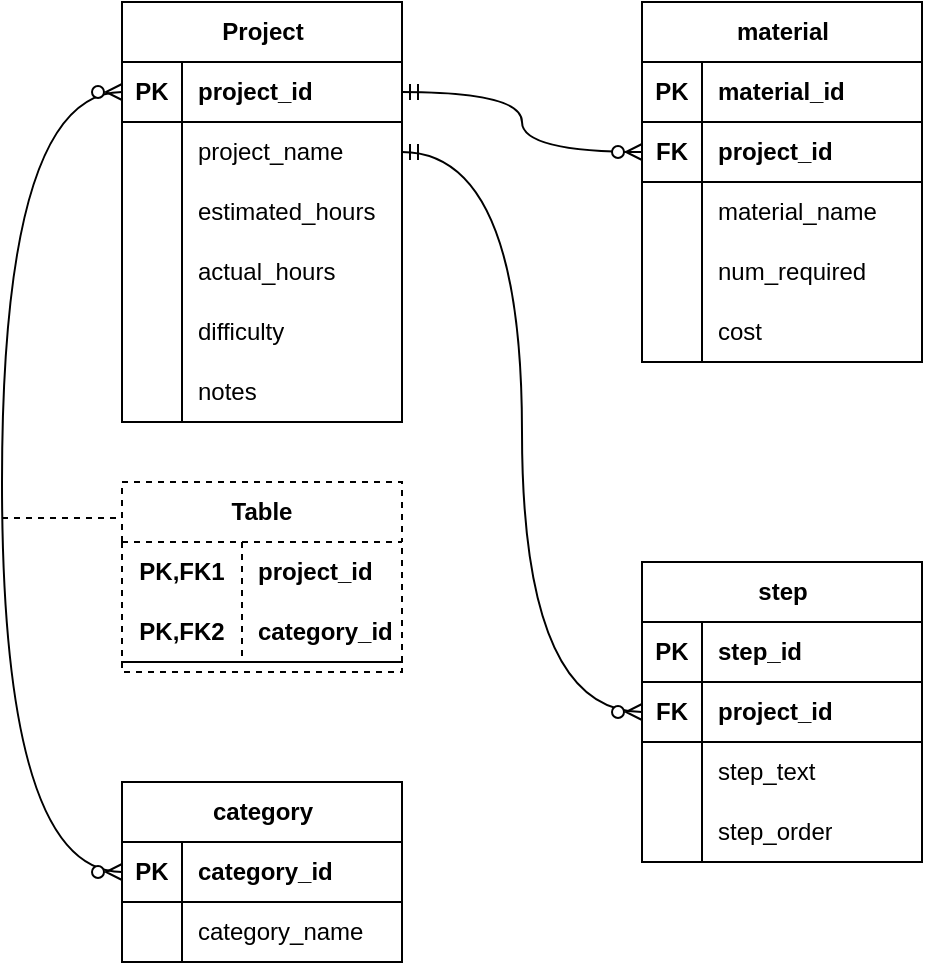 <mxfile version="21.2.1" type="device">
  <diagram name="Page-1" id="K1ciZxcCqImA-xPP0ZAL">
    <mxGraphModel dx="592" dy="821" grid="1" gridSize="10" guides="1" tooltips="1" connect="1" arrows="1" fold="1" page="1" pageScale="1" pageWidth="850" pageHeight="1100" math="0" shadow="0">
      <root>
        <mxCell id="0" />
        <mxCell id="1" parent="0" />
        <mxCell id="coGWZg0srRBHiGm4xIeF-1" value="Project" style="shape=table;startSize=30;container=1;collapsible=1;childLayout=tableLayout;fixedRows=1;rowLines=0;fontStyle=1;align=center;resizeLast=1;html=1;" parent="1" vertex="1">
          <mxGeometry x="100" y="160" width="140" height="210" as="geometry" />
        </mxCell>
        <mxCell id="coGWZg0srRBHiGm4xIeF-2" value="" style="shape=tableRow;horizontal=0;startSize=0;swimlaneHead=0;swimlaneBody=0;fillColor=none;collapsible=0;dropTarget=0;points=[[0,0.5],[1,0.5]];portConstraint=eastwest;top=0;left=0;right=0;bottom=1;" parent="coGWZg0srRBHiGm4xIeF-1" vertex="1">
          <mxGeometry y="30" width="140" height="30" as="geometry" />
        </mxCell>
        <mxCell id="coGWZg0srRBHiGm4xIeF-3" value="PK" style="shape=partialRectangle;connectable=0;fillColor=none;top=0;left=0;bottom=0;right=0;fontStyle=1;overflow=hidden;whiteSpace=wrap;html=1;" parent="coGWZg0srRBHiGm4xIeF-2" vertex="1">
          <mxGeometry width="30" height="30" as="geometry">
            <mxRectangle width="30" height="30" as="alternateBounds" />
          </mxGeometry>
        </mxCell>
        <mxCell id="coGWZg0srRBHiGm4xIeF-4" value="project_id" style="shape=partialRectangle;connectable=0;fillColor=none;top=0;left=0;bottom=0;right=0;align=left;spacingLeft=6;fontStyle=1;overflow=hidden;whiteSpace=wrap;html=1;" parent="coGWZg0srRBHiGm4xIeF-2" vertex="1">
          <mxGeometry x="30" width="110" height="30" as="geometry">
            <mxRectangle width="110" height="30" as="alternateBounds" />
          </mxGeometry>
        </mxCell>
        <mxCell id="coGWZg0srRBHiGm4xIeF-5" value="" style="shape=tableRow;horizontal=0;startSize=0;swimlaneHead=0;swimlaneBody=0;fillColor=none;collapsible=0;dropTarget=0;points=[[0,0.5],[1,0.5]];portConstraint=eastwest;top=0;left=0;right=0;bottom=0;" parent="coGWZg0srRBHiGm4xIeF-1" vertex="1">
          <mxGeometry y="60" width="140" height="30" as="geometry" />
        </mxCell>
        <mxCell id="coGWZg0srRBHiGm4xIeF-6" value="" style="shape=partialRectangle;connectable=0;fillColor=none;top=0;left=0;bottom=0;right=0;editable=1;overflow=hidden;whiteSpace=wrap;html=1;" parent="coGWZg0srRBHiGm4xIeF-5" vertex="1">
          <mxGeometry width="30" height="30" as="geometry">
            <mxRectangle width="30" height="30" as="alternateBounds" />
          </mxGeometry>
        </mxCell>
        <mxCell id="coGWZg0srRBHiGm4xIeF-7" value="project_name" style="shape=partialRectangle;connectable=0;fillColor=none;top=0;left=0;bottom=0;right=0;align=left;spacingLeft=6;overflow=hidden;whiteSpace=wrap;html=1;" parent="coGWZg0srRBHiGm4xIeF-5" vertex="1">
          <mxGeometry x="30" width="110" height="30" as="geometry">
            <mxRectangle width="110" height="30" as="alternateBounds" />
          </mxGeometry>
        </mxCell>
        <mxCell id="coGWZg0srRBHiGm4xIeF-8" value="" style="shape=tableRow;horizontal=0;startSize=0;swimlaneHead=0;swimlaneBody=0;fillColor=none;collapsible=0;dropTarget=0;points=[[0,0.5],[1,0.5]];portConstraint=eastwest;top=0;left=0;right=0;bottom=0;" parent="coGWZg0srRBHiGm4xIeF-1" vertex="1">
          <mxGeometry y="90" width="140" height="30" as="geometry" />
        </mxCell>
        <mxCell id="coGWZg0srRBHiGm4xIeF-9" value="" style="shape=partialRectangle;connectable=0;fillColor=none;top=0;left=0;bottom=0;right=0;editable=1;overflow=hidden;whiteSpace=wrap;html=1;" parent="coGWZg0srRBHiGm4xIeF-8" vertex="1">
          <mxGeometry width="30" height="30" as="geometry">
            <mxRectangle width="30" height="30" as="alternateBounds" />
          </mxGeometry>
        </mxCell>
        <mxCell id="coGWZg0srRBHiGm4xIeF-10" value="estimated_hours" style="shape=partialRectangle;connectable=0;fillColor=none;top=0;left=0;bottom=0;right=0;align=left;spacingLeft=6;overflow=hidden;whiteSpace=wrap;html=1;" parent="coGWZg0srRBHiGm4xIeF-8" vertex="1">
          <mxGeometry x="30" width="110" height="30" as="geometry">
            <mxRectangle width="110" height="30" as="alternateBounds" />
          </mxGeometry>
        </mxCell>
        <mxCell id="coGWZg0srRBHiGm4xIeF-11" value="" style="shape=tableRow;horizontal=0;startSize=0;swimlaneHead=0;swimlaneBody=0;fillColor=none;collapsible=0;dropTarget=0;points=[[0,0.5],[1,0.5]];portConstraint=eastwest;top=0;left=0;right=0;bottom=0;" parent="coGWZg0srRBHiGm4xIeF-1" vertex="1">
          <mxGeometry y="120" width="140" height="30" as="geometry" />
        </mxCell>
        <mxCell id="coGWZg0srRBHiGm4xIeF-12" value="" style="shape=partialRectangle;connectable=0;fillColor=none;top=0;left=0;bottom=0;right=0;editable=1;overflow=hidden;whiteSpace=wrap;html=1;" parent="coGWZg0srRBHiGm4xIeF-11" vertex="1">
          <mxGeometry width="30" height="30" as="geometry">
            <mxRectangle width="30" height="30" as="alternateBounds" />
          </mxGeometry>
        </mxCell>
        <mxCell id="coGWZg0srRBHiGm4xIeF-13" value="actual_hours" style="shape=partialRectangle;connectable=0;fillColor=none;top=0;left=0;bottom=0;right=0;align=left;spacingLeft=6;overflow=hidden;whiteSpace=wrap;html=1;" parent="coGWZg0srRBHiGm4xIeF-11" vertex="1">
          <mxGeometry x="30" width="110" height="30" as="geometry">
            <mxRectangle width="110" height="30" as="alternateBounds" />
          </mxGeometry>
        </mxCell>
        <mxCell id="coGWZg0srRBHiGm4xIeF-17" style="shape=tableRow;horizontal=0;startSize=0;swimlaneHead=0;swimlaneBody=0;fillColor=none;collapsible=0;dropTarget=0;points=[[0,0.5],[1,0.5]];portConstraint=eastwest;top=0;left=0;right=0;bottom=0;" parent="coGWZg0srRBHiGm4xIeF-1" vertex="1">
          <mxGeometry y="150" width="140" height="30" as="geometry" />
        </mxCell>
        <mxCell id="coGWZg0srRBHiGm4xIeF-18" style="shape=partialRectangle;connectable=0;fillColor=none;top=0;left=0;bottom=0;right=0;editable=1;overflow=hidden;whiteSpace=wrap;html=1;" parent="coGWZg0srRBHiGm4xIeF-17" vertex="1">
          <mxGeometry width="30" height="30" as="geometry">
            <mxRectangle width="30" height="30" as="alternateBounds" />
          </mxGeometry>
        </mxCell>
        <mxCell id="coGWZg0srRBHiGm4xIeF-19" value="difficulty" style="shape=partialRectangle;connectable=0;fillColor=none;top=0;left=0;bottom=0;right=0;align=left;spacingLeft=6;overflow=hidden;whiteSpace=wrap;html=1;" parent="coGWZg0srRBHiGm4xIeF-17" vertex="1">
          <mxGeometry x="30" width="110" height="30" as="geometry">
            <mxRectangle width="110" height="30" as="alternateBounds" />
          </mxGeometry>
        </mxCell>
        <mxCell id="coGWZg0srRBHiGm4xIeF-14" style="shape=tableRow;horizontal=0;startSize=0;swimlaneHead=0;swimlaneBody=0;fillColor=none;collapsible=0;dropTarget=0;points=[[0,0.5],[1,0.5]];portConstraint=eastwest;top=0;left=0;right=0;bottom=0;" parent="coGWZg0srRBHiGm4xIeF-1" vertex="1">
          <mxGeometry y="180" width="140" height="30" as="geometry" />
        </mxCell>
        <mxCell id="coGWZg0srRBHiGm4xIeF-15" style="shape=partialRectangle;connectable=0;fillColor=none;top=0;left=0;bottom=0;right=0;editable=1;overflow=hidden;whiteSpace=wrap;html=1;" parent="coGWZg0srRBHiGm4xIeF-14" vertex="1">
          <mxGeometry width="30" height="30" as="geometry">
            <mxRectangle width="30" height="30" as="alternateBounds" />
          </mxGeometry>
        </mxCell>
        <mxCell id="coGWZg0srRBHiGm4xIeF-16" value="notes" style="shape=partialRectangle;connectable=0;fillColor=none;top=0;left=0;bottom=0;right=0;align=left;spacingLeft=6;overflow=hidden;whiteSpace=wrap;html=1;" parent="coGWZg0srRBHiGm4xIeF-14" vertex="1">
          <mxGeometry x="30" width="110" height="30" as="geometry">
            <mxRectangle width="110" height="30" as="alternateBounds" />
          </mxGeometry>
        </mxCell>
        <mxCell id="coGWZg0srRBHiGm4xIeF-20" value="material" style="shape=table;startSize=30;container=1;collapsible=1;childLayout=tableLayout;fixedRows=1;rowLines=0;fontStyle=1;align=center;resizeLast=1;html=1;" parent="1" vertex="1">
          <mxGeometry x="360" y="160" width="140" height="180" as="geometry" />
        </mxCell>
        <mxCell id="coGWZg0srRBHiGm4xIeF-21" value="" style="shape=tableRow;horizontal=0;startSize=0;swimlaneHead=0;swimlaneBody=0;fillColor=none;collapsible=0;dropTarget=0;points=[[0,0.5],[1,0.5]];portConstraint=eastwest;top=0;left=0;right=0;bottom=1;" parent="coGWZg0srRBHiGm4xIeF-20" vertex="1">
          <mxGeometry y="30" width="140" height="30" as="geometry" />
        </mxCell>
        <mxCell id="coGWZg0srRBHiGm4xIeF-22" value="PK" style="shape=partialRectangle;connectable=0;fillColor=none;top=0;left=0;bottom=0;right=0;fontStyle=1;overflow=hidden;whiteSpace=wrap;html=1;" parent="coGWZg0srRBHiGm4xIeF-21" vertex="1">
          <mxGeometry width="30" height="30" as="geometry">
            <mxRectangle width="30" height="30" as="alternateBounds" />
          </mxGeometry>
        </mxCell>
        <mxCell id="coGWZg0srRBHiGm4xIeF-23" value="material_id" style="shape=partialRectangle;connectable=0;fillColor=none;top=0;left=0;bottom=0;right=0;align=left;spacingLeft=6;fontStyle=1;overflow=hidden;whiteSpace=wrap;html=1;" parent="coGWZg0srRBHiGm4xIeF-21" vertex="1">
          <mxGeometry x="30" width="110" height="30" as="geometry">
            <mxRectangle width="110" height="30" as="alternateBounds" />
          </mxGeometry>
        </mxCell>
        <mxCell id="coGWZg0srRBHiGm4xIeF-33" style="shape=tableRow;horizontal=0;startSize=0;swimlaneHead=0;swimlaneBody=0;fillColor=none;collapsible=0;dropTarget=0;points=[[0,0.5],[1,0.5]];portConstraint=eastwest;top=0;left=0;right=0;bottom=1;" parent="coGWZg0srRBHiGm4xIeF-20" vertex="1">
          <mxGeometry y="60" width="140" height="30" as="geometry" />
        </mxCell>
        <mxCell id="coGWZg0srRBHiGm4xIeF-34" value="FK" style="shape=partialRectangle;connectable=0;fillColor=none;top=0;left=0;bottom=0;right=0;fontStyle=1;overflow=hidden;whiteSpace=wrap;html=1;" parent="coGWZg0srRBHiGm4xIeF-33" vertex="1">
          <mxGeometry width="30" height="30" as="geometry">
            <mxRectangle width="30" height="30" as="alternateBounds" />
          </mxGeometry>
        </mxCell>
        <mxCell id="coGWZg0srRBHiGm4xIeF-35" value="project_id" style="shape=partialRectangle;connectable=0;fillColor=none;top=0;left=0;bottom=0;right=0;align=left;spacingLeft=6;fontStyle=1;overflow=hidden;whiteSpace=wrap;html=1;" parent="coGWZg0srRBHiGm4xIeF-33" vertex="1">
          <mxGeometry x="30" width="110" height="30" as="geometry">
            <mxRectangle width="110" height="30" as="alternateBounds" />
          </mxGeometry>
        </mxCell>
        <mxCell id="coGWZg0srRBHiGm4xIeF-24" value="" style="shape=tableRow;horizontal=0;startSize=0;swimlaneHead=0;swimlaneBody=0;fillColor=none;collapsible=0;dropTarget=0;points=[[0,0.5],[1,0.5]];portConstraint=eastwest;top=0;left=0;right=0;bottom=0;" parent="coGWZg0srRBHiGm4xIeF-20" vertex="1">
          <mxGeometry y="90" width="140" height="30" as="geometry" />
        </mxCell>
        <mxCell id="coGWZg0srRBHiGm4xIeF-25" value="" style="shape=partialRectangle;connectable=0;fillColor=none;top=0;left=0;bottom=0;right=0;editable=1;overflow=hidden;whiteSpace=wrap;html=1;" parent="coGWZg0srRBHiGm4xIeF-24" vertex="1">
          <mxGeometry width="30" height="30" as="geometry">
            <mxRectangle width="30" height="30" as="alternateBounds" />
          </mxGeometry>
        </mxCell>
        <mxCell id="coGWZg0srRBHiGm4xIeF-26" value="material_name" style="shape=partialRectangle;connectable=0;fillColor=none;top=0;left=0;bottom=0;right=0;align=left;spacingLeft=6;overflow=hidden;whiteSpace=wrap;html=1;" parent="coGWZg0srRBHiGm4xIeF-24" vertex="1">
          <mxGeometry x="30" width="110" height="30" as="geometry">
            <mxRectangle width="110" height="30" as="alternateBounds" />
          </mxGeometry>
        </mxCell>
        <mxCell id="coGWZg0srRBHiGm4xIeF-27" value="" style="shape=tableRow;horizontal=0;startSize=0;swimlaneHead=0;swimlaneBody=0;fillColor=none;collapsible=0;dropTarget=0;points=[[0,0.5],[1,0.5]];portConstraint=eastwest;top=0;left=0;right=0;bottom=0;" parent="coGWZg0srRBHiGm4xIeF-20" vertex="1">
          <mxGeometry y="120" width="140" height="30" as="geometry" />
        </mxCell>
        <mxCell id="coGWZg0srRBHiGm4xIeF-28" value="" style="shape=partialRectangle;connectable=0;fillColor=none;top=0;left=0;bottom=0;right=0;editable=1;overflow=hidden;whiteSpace=wrap;html=1;" parent="coGWZg0srRBHiGm4xIeF-27" vertex="1">
          <mxGeometry width="30" height="30" as="geometry">
            <mxRectangle width="30" height="30" as="alternateBounds" />
          </mxGeometry>
        </mxCell>
        <mxCell id="coGWZg0srRBHiGm4xIeF-29" value="num_required" style="shape=partialRectangle;connectable=0;fillColor=none;top=0;left=0;bottom=0;right=0;align=left;spacingLeft=6;overflow=hidden;whiteSpace=wrap;html=1;" parent="coGWZg0srRBHiGm4xIeF-27" vertex="1">
          <mxGeometry x="30" width="110" height="30" as="geometry">
            <mxRectangle width="110" height="30" as="alternateBounds" />
          </mxGeometry>
        </mxCell>
        <mxCell id="coGWZg0srRBHiGm4xIeF-30" value="" style="shape=tableRow;horizontal=0;startSize=0;swimlaneHead=0;swimlaneBody=0;fillColor=none;collapsible=0;dropTarget=0;points=[[0,0.5],[1,0.5]];portConstraint=eastwest;top=0;left=0;right=0;bottom=0;" parent="coGWZg0srRBHiGm4xIeF-20" vertex="1">
          <mxGeometry y="150" width="140" height="30" as="geometry" />
        </mxCell>
        <mxCell id="coGWZg0srRBHiGm4xIeF-31" value="" style="shape=partialRectangle;connectable=0;fillColor=none;top=0;left=0;bottom=0;right=0;editable=1;overflow=hidden;whiteSpace=wrap;html=1;" parent="coGWZg0srRBHiGm4xIeF-30" vertex="1">
          <mxGeometry width="30" height="30" as="geometry">
            <mxRectangle width="30" height="30" as="alternateBounds" />
          </mxGeometry>
        </mxCell>
        <mxCell id="coGWZg0srRBHiGm4xIeF-32" value="cost" style="shape=partialRectangle;connectable=0;fillColor=none;top=0;left=0;bottom=0;right=0;align=left;spacingLeft=6;overflow=hidden;whiteSpace=wrap;html=1;" parent="coGWZg0srRBHiGm4xIeF-30" vertex="1">
          <mxGeometry x="30" width="110" height="30" as="geometry">
            <mxRectangle width="110" height="30" as="alternateBounds" />
          </mxGeometry>
        </mxCell>
        <mxCell id="coGWZg0srRBHiGm4xIeF-36" value="step" style="shape=table;startSize=30;container=1;collapsible=1;childLayout=tableLayout;fixedRows=1;rowLines=0;fontStyle=1;align=center;resizeLast=1;html=1;" parent="1" vertex="1">
          <mxGeometry x="360" y="440" width="140" height="150" as="geometry" />
        </mxCell>
        <mxCell id="coGWZg0srRBHiGm4xIeF-37" value="" style="shape=tableRow;horizontal=0;startSize=0;swimlaneHead=0;swimlaneBody=0;fillColor=none;collapsible=0;dropTarget=0;points=[[0,0.5],[1,0.5]];portConstraint=eastwest;top=0;left=0;right=0;bottom=1;" parent="coGWZg0srRBHiGm4xIeF-36" vertex="1">
          <mxGeometry y="30" width="140" height="30" as="geometry" />
        </mxCell>
        <mxCell id="coGWZg0srRBHiGm4xIeF-38" value="PK" style="shape=partialRectangle;connectable=0;fillColor=none;top=0;left=0;bottom=0;right=0;fontStyle=1;overflow=hidden;whiteSpace=wrap;html=1;" parent="coGWZg0srRBHiGm4xIeF-37" vertex="1">
          <mxGeometry width="30" height="30" as="geometry">
            <mxRectangle width="30" height="30" as="alternateBounds" />
          </mxGeometry>
        </mxCell>
        <mxCell id="coGWZg0srRBHiGm4xIeF-39" value="step_id" style="shape=partialRectangle;connectable=0;fillColor=none;top=0;left=0;bottom=0;right=0;align=left;spacingLeft=6;fontStyle=1;overflow=hidden;whiteSpace=wrap;html=1;" parent="coGWZg0srRBHiGm4xIeF-37" vertex="1">
          <mxGeometry x="30" width="110" height="30" as="geometry">
            <mxRectangle width="110" height="30" as="alternateBounds" />
          </mxGeometry>
        </mxCell>
        <mxCell id="coGWZg0srRBHiGm4xIeF-75" style="shape=tableRow;horizontal=0;startSize=0;swimlaneHead=0;swimlaneBody=0;fillColor=none;collapsible=0;dropTarget=0;points=[[0,0.5],[1,0.5]];portConstraint=eastwest;top=0;left=0;right=0;bottom=1;" parent="coGWZg0srRBHiGm4xIeF-36" vertex="1">
          <mxGeometry y="60" width="140" height="30" as="geometry" />
        </mxCell>
        <mxCell id="coGWZg0srRBHiGm4xIeF-76" value="FK" style="shape=partialRectangle;connectable=0;fillColor=none;top=0;left=0;bottom=0;right=0;fontStyle=1;overflow=hidden;whiteSpace=wrap;html=1;" parent="coGWZg0srRBHiGm4xIeF-75" vertex="1">
          <mxGeometry width="30" height="30" as="geometry">
            <mxRectangle width="30" height="30" as="alternateBounds" />
          </mxGeometry>
        </mxCell>
        <mxCell id="coGWZg0srRBHiGm4xIeF-77" value="project_id" style="shape=partialRectangle;connectable=0;fillColor=none;top=0;left=0;bottom=0;right=0;align=left;spacingLeft=6;fontStyle=1;overflow=hidden;whiteSpace=wrap;html=1;" parent="coGWZg0srRBHiGm4xIeF-75" vertex="1">
          <mxGeometry x="30" width="110" height="30" as="geometry">
            <mxRectangle width="110" height="30" as="alternateBounds" />
          </mxGeometry>
        </mxCell>
        <mxCell id="coGWZg0srRBHiGm4xIeF-40" value="" style="shape=tableRow;horizontal=0;startSize=0;swimlaneHead=0;swimlaneBody=0;fillColor=none;collapsible=0;dropTarget=0;points=[[0,0.5],[1,0.5]];portConstraint=eastwest;top=0;left=0;right=0;bottom=0;" parent="coGWZg0srRBHiGm4xIeF-36" vertex="1">
          <mxGeometry y="90" width="140" height="30" as="geometry" />
        </mxCell>
        <mxCell id="coGWZg0srRBHiGm4xIeF-41" value="" style="shape=partialRectangle;connectable=0;fillColor=none;top=0;left=0;bottom=0;right=0;editable=1;overflow=hidden;whiteSpace=wrap;html=1;" parent="coGWZg0srRBHiGm4xIeF-40" vertex="1">
          <mxGeometry width="30" height="30" as="geometry">
            <mxRectangle width="30" height="30" as="alternateBounds" />
          </mxGeometry>
        </mxCell>
        <mxCell id="coGWZg0srRBHiGm4xIeF-42" value="step_text" style="shape=partialRectangle;connectable=0;fillColor=none;top=0;left=0;bottom=0;right=0;align=left;spacingLeft=6;overflow=hidden;whiteSpace=wrap;html=1;" parent="coGWZg0srRBHiGm4xIeF-40" vertex="1">
          <mxGeometry x="30" width="110" height="30" as="geometry">
            <mxRectangle width="110" height="30" as="alternateBounds" />
          </mxGeometry>
        </mxCell>
        <mxCell id="coGWZg0srRBHiGm4xIeF-43" value="" style="shape=tableRow;horizontal=0;startSize=0;swimlaneHead=0;swimlaneBody=0;fillColor=none;collapsible=0;dropTarget=0;points=[[0,0.5],[1,0.5]];portConstraint=eastwest;top=0;left=0;right=0;bottom=0;" parent="coGWZg0srRBHiGm4xIeF-36" vertex="1">
          <mxGeometry y="120" width="140" height="30" as="geometry" />
        </mxCell>
        <mxCell id="coGWZg0srRBHiGm4xIeF-44" value="" style="shape=partialRectangle;connectable=0;fillColor=none;top=0;left=0;bottom=0;right=0;editable=1;overflow=hidden;whiteSpace=wrap;html=1;" parent="coGWZg0srRBHiGm4xIeF-43" vertex="1">
          <mxGeometry width="30" height="30" as="geometry">
            <mxRectangle width="30" height="30" as="alternateBounds" />
          </mxGeometry>
        </mxCell>
        <mxCell id="coGWZg0srRBHiGm4xIeF-45" value="step_order" style="shape=partialRectangle;connectable=0;fillColor=none;top=0;left=0;bottom=0;right=0;align=left;spacingLeft=6;overflow=hidden;whiteSpace=wrap;html=1;" parent="coGWZg0srRBHiGm4xIeF-43" vertex="1">
          <mxGeometry x="30" width="110" height="30" as="geometry">
            <mxRectangle width="110" height="30" as="alternateBounds" />
          </mxGeometry>
        </mxCell>
        <mxCell id="coGWZg0srRBHiGm4xIeF-49" value="category" style="shape=table;startSize=30;container=1;collapsible=1;childLayout=tableLayout;fixedRows=1;rowLines=0;fontStyle=1;align=center;resizeLast=1;html=1;" parent="1" vertex="1">
          <mxGeometry x="100" y="550" width="140" height="90" as="geometry" />
        </mxCell>
        <mxCell id="coGWZg0srRBHiGm4xIeF-50" value="" style="shape=tableRow;horizontal=0;startSize=0;swimlaneHead=0;swimlaneBody=0;fillColor=none;collapsible=0;dropTarget=0;points=[[0,0.5],[1,0.5]];portConstraint=eastwest;top=0;left=0;right=0;bottom=1;" parent="coGWZg0srRBHiGm4xIeF-49" vertex="1">
          <mxGeometry y="30" width="140" height="30" as="geometry" />
        </mxCell>
        <mxCell id="coGWZg0srRBHiGm4xIeF-51" value="PK" style="shape=partialRectangle;connectable=0;fillColor=none;top=0;left=0;bottom=0;right=0;fontStyle=1;overflow=hidden;whiteSpace=wrap;html=1;" parent="coGWZg0srRBHiGm4xIeF-50" vertex="1">
          <mxGeometry width="30" height="30" as="geometry">
            <mxRectangle width="30" height="30" as="alternateBounds" />
          </mxGeometry>
        </mxCell>
        <mxCell id="coGWZg0srRBHiGm4xIeF-52" value="category_id" style="shape=partialRectangle;connectable=0;fillColor=none;top=0;left=0;bottom=0;right=0;align=left;spacingLeft=6;fontStyle=1;overflow=hidden;whiteSpace=wrap;html=1;" parent="coGWZg0srRBHiGm4xIeF-50" vertex="1">
          <mxGeometry x="30" width="110" height="30" as="geometry">
            <mxRectangle width="110" height="30" as="alternateBounds" />
          </mxGeometry>
        </mxCell>
        <mxCell id="coGWZg0srRBHiGm4xIeF-53" value="" style="shape=tableRow;horizontal=0;startSize=0;swimlaneHead=0;swimlaneBody=0;fillColor=none;collapsible=0;dropTarget=0;points=[[0,0.5],[1,0.5]];portConstraint=eastwest;top=0;left=0;right=0;bottom=0;" parent="coGWZg0srRBHiGm4xIeF-49" vertex="1">
          <mxGeometry y="60" width="140" height="30" as="geometry" />
        </mxCell>
        <mxCell id="coGWZg0srRBHiGm4xIeF-54" value="" style="shape=partialRectangle;connectable=0;fillColor=none;top=0;left=0;bottom=0;right=0;editable=1;overflow=hidden;whiteSpace=wrap;html=1;" parent="coGWZg0srRBHiGm4xIeF-53" vertex="1">
          <mxGeometry width="30" height="30" as="geometry">
            <mxRectangle width="30" height="30" as="alternateBounds" />
          </mxGeometry>
        </mxCell>
        <mxCell id="coGWZg0srRBHiGm4xIeF-55" value="category_name" style="shape=partialRectangle;connectable=0;fillColor=none;top=0;left=0;bottom=0;right=0;align=left;spacingLeft=6;overflow=hidden;whiteSpace=wrap;html=1;" parent="coGWZg0srRBHiGm4xIeF-53" vertex="1">
          <mxGeometry x="30" width="110" height="30" as="geometry">
            <mxRectangle width="110" height="30" as="alternateBounds" />
          </mxGeometry>
        </mxCell>
        <mxCell id="coGWZg0srRBHiGm4xIeF-78" value="Table" style="shape=table;startSize=30;container=1;collapsible=1;childLayout=tableLayout;fixedRows=1;rowLines=0;fontStyle=1;align=center;resizeLast=1;html=1;whiteSpace=wrap;dashed=1;perimeterSpacing=0;swimlaneLine=1;bottom=1;top=1;" parent="1" vertex="1">
          <mxGeometry x="100" y="400" width="140" height="95" as="geometry" />
        </mxCell>
        <mxCell id="coGWZg0srRBHiGm4xIeF-79" value="" style="shape=tableRow;horizontal=0;startSize=0;swimlaneHead=0;swimlaneBody=0;fillColor=none;collapsible=0;dropTarget=0;points=[[0,0.5],[1,0.5]];portConstraint=eastwest;top=0;left=0;right=0;bottom=0;html=1;" parent="coGWZg0srRBHiGm4xIeF-78" vertex="1">
          <mxGeometry y="30" width="140" height="30" as="geometry" />
        </mxCell>
        <mxCell id="coGWZg0srRBHiGm4xIeF-80" value="PK,FK1" style="shape=partialRectangle;connectable=0;fillColor=none;top=0;left=0;bottom=0;right=0;fontStyle=1;overflow=hidden;html=1;whiteSpace=wrap;" parent="coGWZg0srRBHiGm4xIeF-79" vertex="1">
          <mxGeometry width="60" height="30" as="geometry">
            <mxRectangle width="60" height="30" as="alternateBounds" />
          </mxGeometry>
        </mxCell>
        <mxCell id="coGWZg0srRBHiGm4xIeF-81" value="project_id" style="shape=partialRectangle;connectable=0;fillColor=none;top=0;left=0;bottom=0;right=0;align=left;spacingLeft=6;fontStyle=1;overflow=hidden;html=1;whiteSpace=wrap;" parent="coGWZg0srRBHiGm4xIeF-79" vertex="1">
          <mxGeometry x="60" width="80" height="30" as="geometry">
            <mxRectangle width="80" height="30" as="alternateBounds" />
          </mxGeometry>
        </mxCell>
        <mxCell id="coGWZg0srRBHiGm4xIeF-82" value="" style="shape=tableRow;horizontal=0;startSize=0;swimlaneHead=0;swimlaneBody=0;fillColor=none;collapsible=0;dropTarget=0;points=[[0,0.5],[1,0.5]];portConstraint=eastwest;top=0;left=0;right=0;bottom=1;html=1;" parent="coGWZg0srRBHiGm4xIeF-78" vertex="1">
          <mxGeometry y="60" width="140" height="30" as="geometry" />
        </mxCell>
        <mxCell id="coGWZg0srRBHiGm4xIeF-83" value="PK,FK2" style="shape=partialRectangle;connectable=0;fillColor=none;top=0;left=0;bottom=0;right=0;fontStyle=1;overflow=hidden;html=1;whiteSpace=wrap;" parent="coGWZg0srRBHiGm4xIeF-82" vertex="1">
          <mxGeometry width="60" height="30" as="geometry">
            <mxRectangle width="60" height="30" as="alternateBounds" />
          </mxGeometry>
        </mxCell>
        <mxCell id="coGWZg0srRBHiGm4xIeF-84" value="category_id" style="shape=partialRectangle;connectable=0;fillColor=none;top=0;left=0;bottom=0;right=0;align=left;spacingLeft=6;fontStyle=1;overflow=hidden;html=1;whiteSpace=wrap;" parent="coGWZg0srRBHiGm4xIeF-82" vertex="1">
          <mxGeometry x="60" width="80" height="30" as="geometry">
            <mxRectangle width="80" height="30" as="alternateBounds" />
          </mxGeometry>
        </mxCell>
        <mxCell id="coGWZg0srRBHiGm4xIeF-91" value="" style="fontSize=12;html=1;endArrow=ERzeroToMany;endFill=1;startArrow=ERzeroToMany;rounded=0;exitX=0;exitY=0.5;exitDx=0;exitDy=0;entryX=0;entryY=0.5;entryDx=0;entryDy=0;edgeStyle=orthogonalEdgeStyle;curved=1;" parent="1" source="coGWZg0srRBHiGm4xIeF-50" target="coGWZg0srRBHiGm4xIeF-2" edge="1">
          <mxGeometry width="100" height="100" relative="1" as="geometry">
            <mxPoint y="300" as="sourcePoint" />
            <mxPoint x="100" y="200" as="targetPoint" />
            <Array as="points">
              <mxPoint x="40" y="595" />
              <mxPoint x="40" y="205" />
            </Array>
          </mxGeometry>
        </mxCell>
        <mxCell id="coGWZg0srRBHiGm4xIeF-92" value="" style="endArrow=none;html=1;rounded=0;dashed=1;entryX=0;entryY=0.189;entryDx=0;entryDy=0;entryPerimeter=0;" parent="1" target="coGWZg0srRBHiGm4xIeF-78" edge="1">
          <mxGeometry relative="1" as="geometry">
            <mxPoint x="40" y="418" as="sourcePoint" />
            <mxPoint x="90" y="418" as="targetPoint" />
          </mxGeometry>
        </mxCell>
        <mxCell id="coGWZg0srRBHiGm4xIeF-93" value="" style="fontSize=12;html=1;endArrow=ERzeroToMany;startArrow=ERmandOne;rounded=0;entryX=0;entryY=0.5;entryDx=0;entryDy=0;exitX=1;exitY=0.5;exitDx=0;exitDy=0;edgeStyle=orthogonalEdgeStyle;curved=1;" parent="1" source="coGWZg0srRBHiGm4xIeF-2" target="coGWZg0srRBHiGm4xIeF-33" edge="1">
          <mxGeometry width="100" height="100" relative="1" as="geometry">
            <mxPoint x="240" y="350" as="sourcePoint" />
            <mxPoint x="340" y="250" as="targetPoint" />
            <Array as="points">
              <mxPoint x="300" y="205" />
              <mxPoint x="300" y="235" />
            </Array>
          </mxGeometry>
        </mxCell>
        <mxCell id="coGWZg0srRBHiGm4xIeF-94" value="" style="edgeStyle=orthogonalEdgeStyle;fontSize=12;html=1;endArrow=ERzeroToMany;startArrow=ERmandOne;rounded=0;exitX=1;exitY=0.5;exitDx=0;exitDy=0;entryX=0;entryY=0.5;entryDx=0;entryDy=0;curved=1;" parent="1" source="coGWZg0srRBHiGm4xIeF-5" target="coGWZg0srRBHiGm4xIeF-75" edge="1">
          <mxGeometry width="100" height="100" relative="1" as="geometry">
            <mxPoint x="270" y="470" as="sourcePoint" />
            <mxPoint x="370" y="370" as="targetPoint" />
          </mxGeometry>
        </mxCell>
      </root>
    </mxGraphModel>
  </diagram>
</mxfile>
